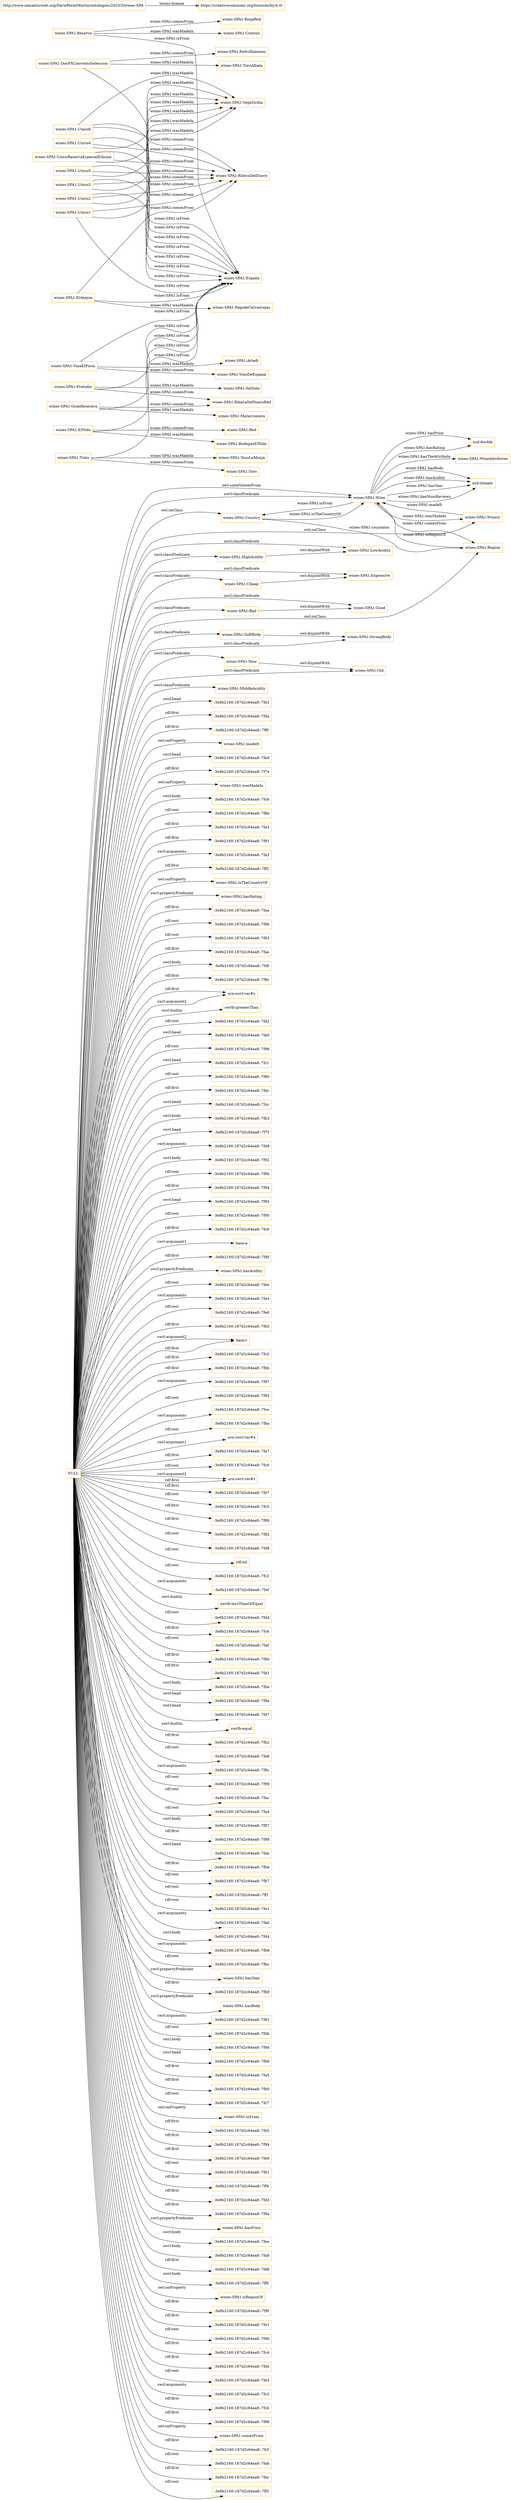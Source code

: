 digraph ar2dtool_diagram { 
rankdir=LR;
size="1501"
node [shape = rectangle, color="orange"]; "wines-SPA1:Country" "wines-SPA1:Wine" "wines-SPA1:LowAcidity" "wines-SPA1:Cheap" "wines-SPA1:Expensive" "wines-SPA1:Winery" "wines-SPA1:RiojaRed" "wines-SPA1:Good" "wines-SPA1:Region" "wines-SPA1:SoftBody" "wines-SPA1:Old" "wines-SPA1:New" "wines-SPA1:Red" "wines-SPA1:MiddleAcidity" "wines-SPA1:StrongBody" "wines-SPA1:Bad" "wines-SPA1:PedroXimenez" "wines-SPA1:WineAttributes" "wines-SPA1:HighAcidity" ; /*classes style*/
	"wines-SPA1:DonPXConventoSeleccion" -> "wines-SPA1:ToroAlbala" [ label = "wines-SPA1:wasMadeIn" ];
	"wines-SPA1:DonPXConventoSeleccion" -> "wines-SPA1:España" [ label = "wines-SPA1:isFrom" ];
	"wines-SPA1:DonPXConventoSeleccion" -> "wines-SPA1:PedroXimenez" [ label = "wines-SPA1:comesFrom" ];
	"wines-SPA1:Unico3" -> "wines-SPA1:España" [ label = "wines-SPA1:isFrom" ];
	"wines-SPA1:Unico3" -> "wines-SPA1:RiberaDelDuero" [ label = "wines-SPA1:comesFrom" ];
	"wines-SPA1:Unico3" -> "wines-SPA1:VegaSicilia" [ label = "wines-SPA1:wasMadeIn" ];
	"wines-SPA1:New" -> "wines-SPA1:Old" [ label = "owl:disjointWith" ];
	"wines-SPA1:Univo4" -> "wines-SPA1:RiberaDelDuero" [ label = "wines-SPA1:comesFrom" ];
	"wines-SPA1:Univo4" -> "wines-SPA1:España" [ label = "wines-SPA1:isFrom" ];
	"wines-SPA1:Univo4" -> "wines-SPA1:VegaSicilia" [ label = "wines-SPA1:wasMadeIn" ];
	"wines-SPA1:Unico2" -> "wines-SPA1:España" [ label = "wines-SPA1:isFrom" ];
	"wines-SPA1:Unico2" -> "wines-SPA1:VegaSicilia" [ label = "wines-SPA1:wasMadeIn" ];
	"wines-SPA1:Unico2" -> "wines-SPA1:RiberaDelDuero" [ label = "wines-SPA1:comesFrom" ];
	"wines-SPA1:HighAcidity" -> "wines-SPA1:LowAcidity" [ label = "owl:disjointWith" ];
	"wines-SPA1:Cheap" -> "wines-SPA1:Expensive" [ label = "owl:disjointWith" ];
	"wines-SPA1:Unico1" -> "wines-SPA1:RiberaDelDuero" [ label = "wines-SPA1:comesFrom" ];
	"wines-SPA1:Unico1" -> "wines-SPA1:España" [ label = "wines-SPA1:isFrom" ];
	"wines-SPA1:Unico1" -> "wines-SPA1:VegaSicilia" [ label = "wines-SPA1:wasMadeIn" ];
	"wines-SPA1:VinaElPison" -> "wines-SPA1:Artadi" [ label = "wines-SPA1:wasMadeIn" ];
	"wines-SPA1:VinaElPison" -> "wines-SPA1:España" [ label = "wines-SPA1:isFrom" ];
	"wines-SPA1:VinaElPison" -> "wines-SPA1:VinoDeEspana" [ label = "wines-SPA1:comesFrom" ];
	"http://www.semanticweb.org/DarioPerezMartin/ontologies/2023/3/wines-SPA" -> "https://creativecommons.org/licenses/by/4.0/" [ label = "terms:license" ];
	"wines-SPA1:SoftBody" -> "wines-SPA1:StrongBody" [ label = "owl:disjointWith" ];
	"wines-SPA1:Preludio" -> "wines-SPA1:SeiSolo" [ label = "wines-SPA1:wasMadeIn" ];
	"wines-SPA1:Preludio" -> "wines-SPA1:RiberaDelDueroRed" [ label = "wines-SPA1:comesFrom" ];
	"wines-SPA1:Preludio" -> "wines-SPA1:España" [ label = "wines-SPA1:isFrom" ];
	"NULL" -> "-3e9b2160:187d2c64ea8:-7fe2" [ label = "swrl:head" ];
	"NULL" -> "-3e9b2160:187d2c64ea8:-7fda" [ label = "rdf:first" ];
	"NULL" -> "-3e9b2160:187d2c64ea8:-7ff0" [ label = "rdf:first" ];
	"NULL" -> "wines-SPA1:madeIt" [ label = "owl:onProperty" ];
	"NULL" -> "-3e9b2160:187d2c64ea8:-7fed" [ label = "swrl:head" ];
	"NULL" -> "-3e9b2160:187d2c64ea8:-7f7e" [ label = "rdf:first" ];
	"NULL" -> "wines-SPA1:wasMadeIn" [ label = "owl:onProperty" ];
	"NULL" -> "-3e9b2160:187d2c64ea8:-7fc9" [ label = "swrl:body" ];
	"NULL" -> "-3e9b2160:187d2c64ea8:-7f8e" [ label = "rdf:rest" ];
	"NULL" -> "-3e9b2160:187d2c64ea8:-7fa3" [ label = "rdf:first" ];
	"NULL" -> "wines-SPA1:Winery" [ label = "owl:onClass" ];
	"NULL" -> "-3e9b2160:187d2c64ea8:-7f91" [ label = "rdf:first" ];
	"NULL" -> "-3e9b2160:187d2c64ea8:-7fa2" [ label = "swrl:arguments" ];
	"NULL" -> "-3e9b2160:187d2c64ea8:-7ff2" [ label = "rdf:first" ];
	"NULL" -> "wines-SPA1:isTheCountryOf" [ label = "owl:onProperty" ];
	"NULL" -> "wines-SPA1:hasRating" [ label = "swrl:propertyPredicate" ];
	"NULL" -> "wines-SPA1:MiddleAcidity" [ label = "swrl:classPredicate" ];
	"NULL" -> "-3e9b2160:187d2c64ea8:-7faa" [ label = "rdf:first" ];
	"NULL" -> "-3e9b2160:187d2c64ea8:-7f8b" [ label = "rdf:rest" ];
	"NULL" -> "-3e9b2160:187d2c64ea8:-7f83" [ label = "rdf:rest" ];
	"NULL" -> "-3e9b2160:187d2c64ea8:-7fae" [ label = "rdf:first" ];
	"NULL" -> "-3e9b2160:187d2c64ea8:-7fdf" [ label = "swrl:body" ];
	"NULL" -> "-3e9b2160:187d2c64ea8:-7f9c" [ label = "rdf:first" ];
	"NULL" -> "urn:swrl:var#y" [ label = "rdf:first" ];
	"NULL" -> "swrlb:greaterThan" [ label = "swrl:builtin" ];
	"NULL" -> "-3e9b2160:187d2c64ea8:-7fd2" [ label = "rdf:rest" ];
	"NULL" -> "-3e9b2160:187d2c64ea8:-7fa0" [ label = "swrl:head" ];
	"NULL" -> "-3e9b2160:187d2c64ea8:-7f96" [ label = "rdf:rest" ];
	"NULL" -> "-3e9b2160:187d2c64ea8:-7fc1" [ label = "swrl:head" ];
	"NULL" -> "-3e9b2160:187d2c64ea8:-7f80" [ label = "rdf:rest" ];
	"NULL" -> "-3e9b2160:187d2c64ea8:-7fdc" [ label = "rdf:first" ];
	"NULL" -> "wines-SPA1:Cheap" [ label = "swrl:classPredicate" ];
	"NULL" -> "-3e9b2160:187d2c64ea8:-7fcc" [ label = "swrl:head" ];
	"NULL" -> "-3e9b2160:187d2c64ea8:-7fb3" [ label = "swrl:body" ];
	"NULL" -> "-3e9b2160:187d2c64ea8:-7f7f" [ label = "swrl:head" ];
	"NULL" -> "-3e9b2160:187d2c64ea8:-7fd9" [ label = "swrl:arguments" ];
	"NULL" -> "-3e9b2160:187d2c64ea8:-7f92" [ label = "swrl:body" ];
	"NULL" -> "-3e9b2160:187d2c64ea8:-7f9b" [ label = "rdf:rest" ];
	"NULL" -> "wines-SPA1:Old" [ label = "swrl:classPredicate" ];
	"NULL" -> "-3e9b2160:187d2c64ea8:-7f84" [ label = "rdf:first" ];
	"NULL" -> "-3e9b2160:187d2c64ea8:-7f95" [ label = "swrl:head" ];
	"NULL" -> "-3e9b2160:187d2c64ea8:-7f90" [ label = "rdf:rest" ];
	"NULL" -> "-3e9b2160:187d2c64ea8:-7fc8" [ label = "rdf:first" ];
	"NULL" -> "base:a" [ label = "swrl:argument1" ];
	"NULL" -> "-3e9b2160:187d2c64ea8:-7f8f" [ label = "rdf:first" ];
	"NULL" -> "wines-SPA1:hasAcidity" [ label = "swrl:propertyPredicate" ];
	"NULL" -> "-3e9b2160:187d2c64ea8:-7fee" [ label = "rdf:rest" ];
	"NULL" -> "-3e9b2160:187d2c64ea8:-7fe4" [ label = "swrl:arguments" ];
	"NULL" -> "-3e9b2160:187d2c64ea8:-7fe6" [ label = "rdf:rest" ];
	"NULL" -> "-3e9b2160:187d2c64ea8:-7fb5" [ label = "rdf:first" ];
	"NULL" -> "base:r" [ label = "swrl:argument2" ];
	"NULL" -> "-3e9b2160:187d2c64ea8:-7fc0" [ label = "rdf:first" ];
	"NULL" -> "-3e9b2160:187d2c64ea8:-7fbb" [ label = "rdf:first" ];
	"NULL" -> "-3e9b2160:187d2c64ea8:-7f97" [ label = "swrl:arguments" ];
	"NULL" -> "wines-SPA1:LowAcidity" [ label = "swrl:classPredicate" ];
	"NULL" -> "-3e9b2160:187d2c64ea8:-7f85" [ label = "rdf:rest" ];
	"NULL" -> "-3e9b2160:187d2c64ea8:-7fce" [ label = "swrl:arguments" ];
	"NULL" -> "-3e9b2160:187d2c64ea8:-7fba" [ label = "rdf:rest" ];
	"NULL" -> "urn:swrl:var#a" [ label = "swrl:argument1" ];
	"NULL" -> "-3e9b2160:187d2c64ea8:-7fa7" [ label = "rdf:first" ];
	"NULL" -> "-3e9b2160:187d2c64ea8:-7fcd" [ label = "rdf:rest" ];
	"NULL" -> "urn:swrl:var#r" [ label = "swrl:argument2" ];
	"NULL" -> "-3e9b2160:187d2c64ea8:-7fe7" [ label = "rdf:first" ];
	"NULL" -> "-3e9b2160:187d2c64ea8:-7fc5" [ label = "rdf:rest" ];
	"NULL" -> "base:r" [ label = "rdf:first" ];
	"NULL" -> "-3e9b2160:187d2c64ea8:-7f89" [ label = "rdf:first" ];
	"NULL" -> "-3e9b2160:187d2c64ea8:-7f82" [ label = "rdf:first" ];
	"NULL" -> "-3e9b2160:187d2c64ea8:-7fd8" [ label = "rdf:rest" ];
	"NULL" -> "rdf:nil" [ label = "rdf:rest" ];
	"NULL" -> "-3e9b2160:187d2c64ea8:-7fc2" [ label = "rdf:rest" ];
	"NULL" -> "-3e9b2160:187d2c64ea8:-7fef" [ label = "swrl:arguments" ];
	"NULL" -> "wines-SPA1:Wine" [ label = "owl:someValuesFrom" ];
	"NULL" -> "swrlb:lessThanOrEqual" [ label = "swrl:builtin" ];
	"NULL" -> "wines-SPA1:SoftBody" [ label = "swrl:classPredicate" ];
	"NULL" -> "-3e9b2160:187d2c64ea8:-7fdd" [ label = "rdf:rest" ];
	"NULL" -> "-3e9b2160:187d2c64ea8:-7fc6" [ label = "rdf:first" ];
	"NULL" -> "-3e9b2160:187d2c64ea8:-7faf" [ label = "rdf:rest" ];
	"NULL" -> "-3e9b2160:187d2c64ea8:-7f8d" [ label = "rdf:first" ];
	"NULL" -> "-3e9b2160:187d2c64ea8:-7fd1" [ label = "rdf:first" ];
	"NULL" -> "-3e9b2160:187d2c64ea8:-7fbe" [ label = "swrl:body" ];
	"NULL" -> "-3e9b2160:187d2c64ea8:-7f8a" [ label = "swrl:head" ];
	"NULL" -> "-3e9b2160:187d2c64ea8:-7fd7" [ label = "swrl:head" ];
	"NULL" -> "swrlb:equal" [ label = "swrl:builtin" ];
	"NULL" -> "-3e9b2160:187d2c64ea8:-7fb2" [ label = "rdf:first" ];
	"NULL" -> "-3e9b2160:187d2c64ea8:-7fe8" [ label = "rdf:rest" ];
	"NULL" -> "-3e9b2160:187d2c64ea8:-7f8c" [ label = "swrl:arguments" ];
	"NULL" -> "-3e9b2160:187d2c64ea8:-7f99" [ label = "rdf:rest" ];
	"NULL" -> "wines-SPA1:Region" [ label = "owl:onClass" ];
	"NULL" -> "wines-SPA1:StrongBody" [ label = "swrl:classPredicate" ];
	"NULL" -> "-3e9b2160:187d2c64ea8:-7fac" [ label = "rdf:rest" ];
	"NULL" -> "-3e9b2160:187d2c64ea8:-7fa4" [ label = "rdf:rest" ];
	"NULL" -> "-3e9b2160:187d2c64ea8:-7f87" [ label = "swrl:body" ];
	"NULL" -> "-3e9b2160:187d2c64ea8:-7f98" [ label = "rdf:first" ];
	"NULL" -> "-3e9b2160:187d2c64ea8:-7fab" [ label = "swrl:head" ];
	"NULL" -> "-3e9b2160:187d2c64ea8:-7fbd" [ label = "rdf:first" ];
	"NULL" -> "-3e9b2160:187d2c64ea8:-7fb7" [ label = "rdf:rest" ];
	"NULL" -> "wines-SPA1:Expensive" [ label = "swrl:classPredicate" ];
	"NULL" -> "-3e9b2160:187d2c64ea8:-7ff1" [ label = "rdf:rest" ];
	"NULL" -> "-3e9b2160:187d2c64ea8:-7fa1" [ label = "rdf:rest" ];
	"NULL" -> "-3e9b2160:187d2c64ea8:-7fad" [ label = "swrl:arguments" ];
	"NULL" -> "-3e9b2160:187d2c64ea8:-7fd4" [ label = "swrl:body" ];
	"NULL" -> "urn:swrl:var#y" [ label = "swrl:argument2" ];
	"NULL" -> "-3e9b2160:187d2c64ea8:-7fb8" [ label = "swrl:arguments" ];
	"NULL" -> "-3e9b2160:187d2c64ea8:-7fbc" [ label = "rdf:rest" ];
	"NULL" -> "wines-SPA1:hasYear" [ label = "swrl:propertyPredicate" ];
	"NULL" -> "-3e9b2160:187d2c64ea8:-7fb9" [ label = "rdf:first" ];
	"NULL" -> "wines-SPA1:hasBody" [ label = "swrl:propertyPredicate" ];
	"NULL" -> "-3e9b2160:187d2c64ea8:-7f81" [ label = "swrl:arguments" ];
	"NULL" -> "-3e9b2160:187d2c64ea8:-7fdb" [ label = "rdf:rest" ];
	"NULL" -> "-3e9b2160:187d2c64ea8:-7f9d" [ label = "swrl:body" ];
	"NULL" -> "-3e9b2160:187d2c64ea8:-7fb6" [ label = "swrl:head" ];
	"NULL" -> "-3e9b2160:187d2c64ea8:-7fa5" [ label = "rdf:first" ];
	"NULL" -> "-3e9b2160:187d2c64ea8:-7fb0" [ label = "rdf:first" ];
	"NULL" -> "-3e9b2160:187d2c64ea8:-7fc7" [ label = "rdf:rest" ];
	"NULL" -> "wines-SPA1:isFrom" [ label = "owl:onProperty" ];
	"NULL" -> "-3e9b2160:187d2c64ea8:-7fe5" [ label = "rdf:first" ];
	"NULL" -> "-3e9b2160:187d2c64ea8:-7f94" [ label = "rdf:first" ];
	"NULL" -> "-3e9b2160:187d2c64ea8:-7fe9" [ label = "rdf:first" ];
	"NULL" -> "-3e9b2160:187d2c64ea8:-7fb1" [ label = "rdf:rest" ];
	"NULL" -> "wines-SPA1:Wine" [ label = "swrl:classPredicate" ];
	"NULL" -> "-3e9b2160:187d2c64ea8:-7ff4" [ label = "rdf:first" ];
	"NULL" -> "-3e9b2160:187d2c64ea8:-7fd3" [ label = "rdf:first" ];
	"NULL" -> "-3e9b2160:187d2c64ea8:-7f9a" [ label = "rdf:first" ];
	"NULL" -> "wines-SPA1:hasPrice" [ label = "swrl:propertyPredicate" ];
	"NULL" -> "-3e9b2160:187d2c64ea8:-7fea" [ label = "swrl:body" ];
	"NULL" -> "-3e9b2160:187d2c64ea8:-7fa8" [ label = "swrl:body" ];
	"NULL" -> "-3e9b2160:187d2c64ea8:-7fd6" [ label = "rdf:first" ];
	"NULL" -> "-3e9b2160:187d2c64ea8:-7ff5" [ label = "swrl:body" ];
	"NULL" -> "wines-SPA1:isRegionOf" [ label = "owl:onProperty" ];
	"NULL" -> "-3e9b2160:187d2c64ea8:-7f9f" [ label = "rdf:first" ];
	"NULL" -> "-3e9b2160:187d2c64ea8:-7fe1" [ label = "rdf:first" ];
	"NULL" -> "-3e9b2160:187d2c64ea8:-7fd0" [ label = "rdf:rest" ];
	"NULL" -> "wines-SPA1:New" [ label = "swrl:classPredicate" ];
	"NULL" -> "wines-SPA1:Bad" [ label = "swrl:classPredicate" ];
	"NULL" -> "wines-SPA1:Country" [ label = "owl:onClass" ];
	"NULL" -> "-3e9b2160:187d2c64ea8:-7fc4" [ label = "rdf:first" ];
	"NULL" -> "-3e9b2160:187d2c64ea8:-7fde" [ label = "rdf:first" ];
	"NULL" -> "-3e9b2160:187d2c64ea8:-7fe3" [ label = "rdf:rest" ];
	"NULL" -> "-3e9b2160:187d2c64ea8:-7fc3" [ label = "swrl:arguments" ];
	"NULL" -> "-3e9b2160:187d2c64ea8:-7fcb" [ label = "rdf:first" ];
	"NULL" -> "-3e9b2160:187d2c64ea8:-7f86" [ label = "rdf:first" ];
	"NULL" -> "wines-SPA1:HighAcidity" [ label = "swrl:classPredicate" ];
	"NULL" -> "wines-SPA1:comesFrom" [ label = "owl:onProperty" ];
	"NULL" -> "-3e9b2160:187d2c64ea8:-7fcf" [ label = "rdf:first" ];
	"NULL" -> "wines-SPA1:Good" [ label = "swrl:classPredicate" ];
	"NULL" -> "urn:swrl:var#r" [ label = "rdf:first" ];
	"NULL" -> "-3e9b2160:187d2c64ea8:-7fa6" [ label = "rdf:rest" ];
	"NULL" -> "-3e9b2160:187d2c64ea8:-7fec" [ label = "rdf:first" ];
	"NULL" -> "-3e9b2160:187d2c64ea8:-7ff3" [ label = "rdf:rest" ];
	"wines-SPA1:Reserva" -> "wines-SPA1:España" [ label = "wines-SPA1:isFrom" ];
	"wines-SPA1:Reserva" -> "wines-SPA1:RiojaRed" [ label = "wines-SPA1:comesFrom" ];
	"wines-SPA1:Reserva" -> "wines-SPA1:Contino" [ label = "wines-SPA1:wasMadeIn" ];
	"wines-SPA1:Unico6" -> "wines-SPA1:España" [ label = "wines-SPA1:isFrom" ];
	"wines-SPA1:Unico6" -> "wines-SPA1:RiberaDelDuero" [ label = "wines-SPA1:comesFrom" ];
	"wines-SPA1:Unico6" -> "wines-SPA1:VegaSicilia" [ label = "wines-SPA1:wasMadeIn" ];
	"wines-SPA1:ElNido" -> "wines-SPA1:España" [ label = "wines-SPA1:isFrom" ];
	"wines-SPA1:ElNido" -> "wines-SPA1:Red" [ label = "wines-SPA1:comesFrom" ];
	"wines-SPA1:ElNido" -> "wines-SPA1:BodegasElNido" [ label = "wines-SPA1:wasMadeIn" ];
	"wines-SPA1:Tinto" -> "wines-SPA1:TesoLaMonja" [ label = "wines-SPA1:wasMadeIn" ];
	"wines-SPA1:Tinto" -> "wines-SPA1:Toro" [ label = "wines-SPA1:comesFrom" ];
	"wines-SPA1:Tinto" -> "wines-SPA1:España" [ label = "wines-SPA1:isFrom" ];
	"wines-SPA1:UnicoReservaEspecialEdicion" -> "wines-SPA1:VegaSicilia" [ label = "wines-SPA1:wasMadeIn" ];
	"wines-SPA1:UnicoReservaEspecialEdicion" -> "wines-SPA1:España" [ label = "wines-SPA1:isFrom" ];
	"wines-SPA1:UnicoReservaEspecialEdicion" -> "wines-SPA1:RiberaDelDuero" [ label = "wines-SPA1:comesFrom" ];
	"wines-SPA1:GranReserava" -> "wines-SPA1:España" [ label = "wines-SPA1:isFrom" ];
	"wines-SPA1:GranReserava" -> "wines-SPA1:RiberaDelDueroRed" [ label = "wines-SPA1:comesFrom" ];
	"wines-SPA1:GranReserava" -> "wines-SPA1:Matarromera" [ label = "wines-SPA1:wasMadeIn" ];
	"wines-SPA1:Unico5" -> "wines-SPA1:VegaSicilia" [ label = "wines-SPA1:wasMadeIn" ];
	"wines-SPA1:Unico5" -> "wines-SPA1:España" [ label = "wines-SPA1:isFrom" ];
	"wines-SPA1:Unico5" -> "wines-SPA1:RiberaDelDuero" [ label = "wines-SPA1:comesFrom" ];
	"wines-SPA1:Bad" -> "wines-SPA1:Good" [ label = "owl:disjointWith" ];
	"wines-SPA1:ElAnejon" -> "wines-SPA1:España" [ label = "wines-SPA1:isFrom" ];
	"wines-SPA1:ElAnejon" -> "wines-SPA1:PagodeCarraovejas" [ label = "wines-SPA1:wasMadeIn" ];
	"wines-SPA1:ElAnejon" -> "wines-SPA1:RiberaDelDuero" [ label = "wines-SPA1:comesFrom" ];
	"wines-SPA1:Region" -> "wines-SPA1:Wine" [ label = "wines-SPA1:isRegionOf" ];
	"wines-SPA1:Wine" -> "xsd:integer" [ label = "wines-SPA1:hasYear" ];
	"wines-SPA1:Wine" -> "wines-SPA1:Region" [ label = "wines-SPA1:comesFrom" ];
	"wines-SPA1:Wine" -> "xsd:double" [ label = "wines-SPA1:hasPrice" ];
	"wines-SPA1:Wine" -> "xsd:integer" [ label = "wines-SPA1:hasNumReviews" ];
	"wines-SPA1:Country" -> "wines-SPA1:Region" [ label = "wines-SPA1:countains" ];
	"wines-SPA1:Wine" -> "wines-SPA1:Country" [ label = "wines-SPA1:isFrom" ];
	"wines-SPA1:Wine" -> "xsd:integer" [ label = "wines-SPA1:hasBody" ];
	"wines-SPA1:Wine" -> "xsd:integer" [ label = "wines-SPA1:hasAcidity" ];
	"wines-SPA1:Country" -> "wines-SPA1:Wine" [ label = "wines-SPA1:isTheCountryOf" ];
	"wines-SPA1:Wine" -> "wines-SPA1:WineAttributes" [ label = "wines-SPA1:hasTheAttribute" ];
	"wines-SPA1:Winery" -> "wines-SPA1:Wine" [ label = "wines-SPA1:madeIt" ];
	"wines-SPA1:Wine" -> "wines-SPA1:Winery" [ label = "wines-SPA1:wasMadeIn" ];
	"wines-SPA1:Wine" -> "xsd:double" [ label = "wines-SPA1:hasRating" ];

}
